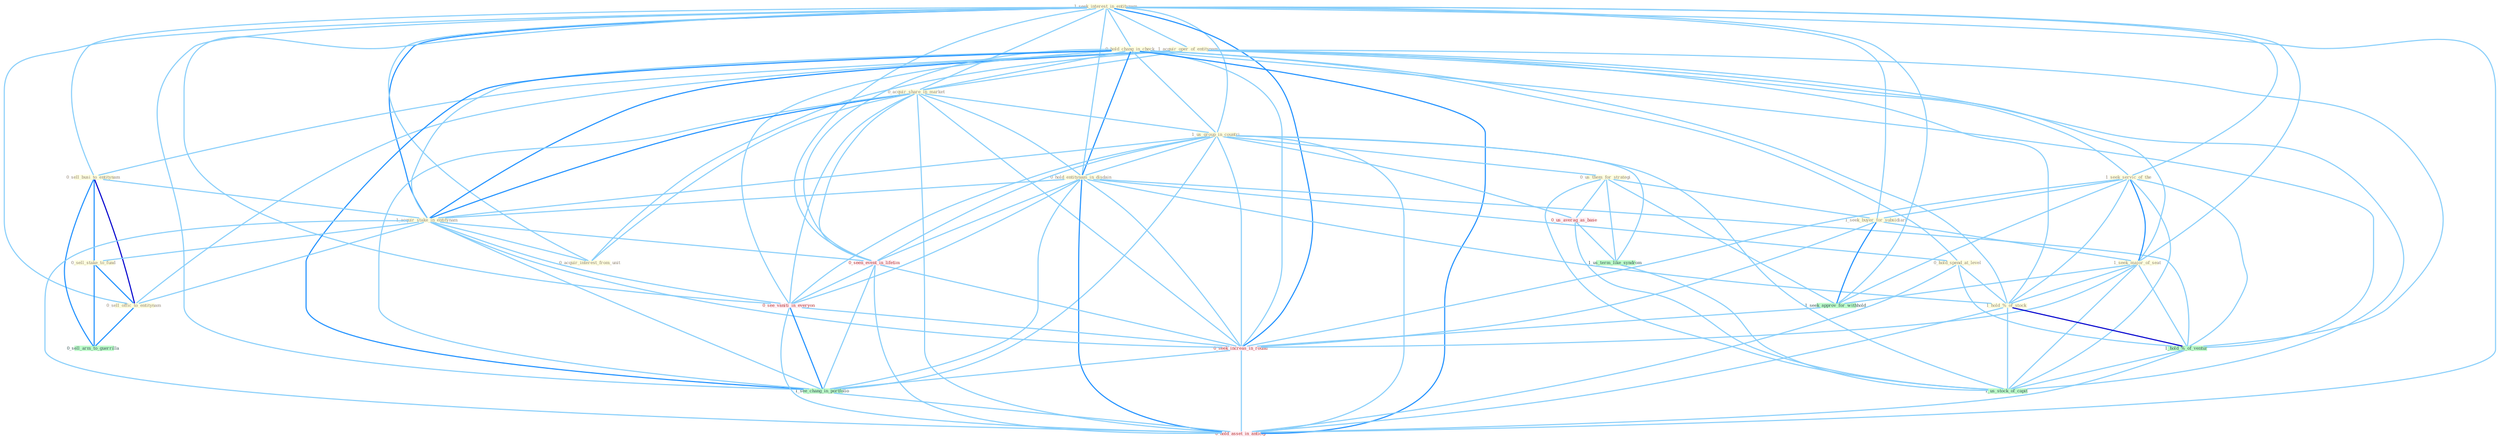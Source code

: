 Graph G{ 
    node
    [shape=polygon,style=filled,width=.5,height=.06,color="#BDFCC9",fixedsize=true,fontsize=4,
    fontcolor="#2f4f4f"];
    {node
    [color="#ffffe0", fontcolor="#8b7d6b"] "1_seek_interest_in_entitynam " "1_acquir_oper_of_entitynam " "0_hold_chang_in_check " "0_acquir_share_in_market " "1_us_group_in_countri " "0_sell_busi_to_entitynam " "0_hold_entitynam_in_disdain " "1_acquir_stake_in_entitynam " "0_us_them_for_strategi " "1_seek_servic_of_the " "1_seek_buyer_for_subsidiari " "1_seek_major_of_seat " "0_sell_stake_to_fund " "0_acquir_interest_from_unit " "0_hold_spend_at_level " "1_hold_%_of_stock " "0_sell_offic_to_entitynam "}
{node [color="#fff0f5", fontcolor="#b22222"] "0_seen_event_in_lifetim " "0_us_averag_as_base " "0_see_vaniti_in_everyon " "0_seek_increas_in_round " "0_hold_asset_in_anticip "}
edge [color="#B0E2FF"];

	"1_seek_interest_in_entitynam " -- "1_acquir_oper_of_entitynam " [w="1", color="#87cefa" ];
	"1_seek_interest_in_entitynam " -- "0_hold_chang_in_check " [w="1", color="#87cefa" ];
	"1_seek_interest_in_entitynam " -- "0_acquir_share_in_market " [w="1", color="#87cefa" ];
	"1_seek_interest_in_entitynam " -- "1_us_group_in_countri " [w="1", color="#87cefa" ];
	"1_seek_interest_in_entitynam " -- "0_sell_busi_to_entitynam " [w="1", color="#87cefa" ];
	"1_seek_interest_in_entitynam " -- "0_hold_entitynam_in_disdain " [w="1", color="#87cefa" ];
	"1_seek_interest_in_entitynam " -- "1_acquir_stake_in_entitynam " [w="2", color="#1e90ff" , len=0.8];
	"1_seek_interest_in_entitynam " -- "1_seek_servic_of_the " [w="1", color="#87cefa" ];
	"1_seek_interest_in_entitynam " -- "1_seek_buyer_for_subsidiari " [w="1", color="#87cefa" ];
	"1_seek_interest_in_entitynam " -- "1_seek_major_of_seat " [w="1", color="#87cefa" ];
	"1_seek_interest_in_entitynam " -- "0_acquir_interest_from_unit " [w="1", color="#87cefa" ];
	"1_seek_interest_in_entitynam " -- "0_sell_offic_to_entitynam " [w="1", color="#87cefa" ];
	"1_seek_interest_in_entitynam " -- "0_seen_event_in_lifetim " [w="1", color="#87cefa" ];
	"1_seek_interest_in_entitynam " -- "1_seek_approv_for_withhold " [w="1", color="#87cefa" ];
	"1_seek_interest_in_entitynam " -- "0_see_vaniti_in_everyon " [w="1", color="#87cefa" ];
	"1_seek_interest_in_entitynam " -- "0_seek_increas_in_round " [w="2", color="#1e90ff" , len=0.8];
	"1_seek_interest_in_entitynam " -- "1_see_chang_in_portfolio " [w="1", color="#87cefa" ];
	"1_seek_interest_in_entitynam " -- "0_hold_asset_in_anticip " [w="1", color="#87cefa" ];
	"1_acquir_oper_of_entitynam " -- "0_acquir_share_in_market " [w="1", color="#87cefa" ];
	"1_acquir_oper_of_entitynam " -- "0_sell_busi_to_entitynam " [w="1", color="#87cefa" ];
	"1_acquir_oper_of_entitynam " -- "1_acquir_stake_in_entitynam " [w="2", color="#1e90ff" , len=0.8];
	"1_acquir_oper_of_entitynam " -- "1_seek_servic_of_the " [w="1", color="#87cefa" ];
	"1_acquir_oper_of_entitynam " -- "1_seek_major_of_seat " [w="1", color="#87cefa" ];
	"1_acquir_oper_of_entitynam " -- "0_acquir_interest_from_unit " [w="1", color="#87cefa" ];
	"1_acquir_oper_of_entitynam " -- "1_hold_%_of_stock " [w="1", color="#87cefa" ];
	"1_acquir_oper_of_entitynam " -- "0_sell_offic_to_entitynam " [w="1", color="#87cefa" ];
	"1_acquir_oper_of_entitynam " -- "1_hold_%_of_ventur " [w="1", color="#87cefa" ];
	"1_acquir_oper_of_entitynam " -- "1_us_stock_of_capit " [w="1", color="#87cefa" ];
	"0_hold_chang_in_check " -- "0_acquir_share_in_market " [w="1", color="#87cefa" ];
	"0_hold_chang_in_check " -- "1_us_group_in_countri " [w="1", color="#87cefa" ];
	"0_hold_chang_in_check " -- "0_hold_entitynam_in_disdain " [w="2", color="#1e90ff" , len=0.8];
	"0_hold_chang_in_check " -- "1_acquir_stake_in_entitynam " [w="1", color="#87cefa" ];
	"0_hold_chang_in_check " -- "0_hold_spend_at_level " [w="1", color="#87cefa" ];
	"0_hold_chang_in_check " -- "1_hold_%_of_stock " [w="1", color="#87cefa" ];
	"0_hold_chang_in_check " -- "0_seen_event_in_lifetim " [w="1", color="#87cefa" ];
	"0_hold_chang_in_check " -- "1_hold_%_of_ventur " [w="1", color="#87cefa" ];
	"0_hold_chang_in_check " -- "0_see_vaniti_in_everyon " [w="1", color="#87cefa" ];
	"0_hold_chang_in_check " -- "0_seek_increas_in_round " [w="1", color="#87cefa" ];
	"0_hold_chang_in_check " -- "1_see_chang_in_portfolio " [w="2", color="#1e90ff" , len=0.8];
	"0_hold_chang_in_check " -- "0_hold_asset_in_anticip " [w="2", color="#1e90ff" , len=0.8];
	"0_acquir_share_in_market " -- "1_us_group_in_countri " [w="1", color="#87cefa" ];
	"0_acquir_share_in_market " -- "0_hold_entitynam_in_disdain " [w="1", color="#87cefa" ];
	"0_acquir_share_in_market " -- "1_acquir_stake_in_entitynam " [w="2", color="#1e90ff" , len=0.8];
	"0_acquir_share_in_market " -- "0_acquir_interest_from_unit " [w="1", color="#87cefa" ];
	"0_acquir_share_in_market " -- "0_seen_event_in_lifetim " [w="1", color="#87cefa" ];
	"0_acquir_share_in_market " -- "0_see_vaniti_in_everyon " [w="1", color="#87cefa" ];
	"0_acquir_share_in_market " -- "0_seek_increas_in_round " [w="1", color="#87cefa" ];
	"0_acquir_share_in_market " -- "1_see_chang_in_portfolio " [w="1", color="#87cefa" ];
	"0_acquir_share_in_market " -- "0_hold_asset_in_anticip " [w="1", color="#87cefa" ];
	"1_us_group_in_countri " -- "0_hold_entitynam_in_disdain " [w="1", color="#87cefa" ];
	"1_us_group_in_countri " -- "1_acquir_stake_in_entitynam " [w="1", color="#87cefa" ];
	"1_us_group_in_countri " -- "0_us_them_for_strategi " [w="1", color="#87cefa" ];
	"1_us_group_in_countri " -- "0_seen_event_in_lifetim " [w="1", color="#87cefa" ];
	"1_us_group_in_countri " -- "0_us_averag_as_base " [w="1", color="#87cefa" ];
	"1_us_group_in_countri " -- "1_us_term_like_syndrom " [w="1", color="#87cefa" ];
	"1_us_group_in_countri " -- "0_see_vaniti_in_everyon " [w="1", color="#87cefa" ];
	"1_us_group_in_countri " -- "0_seek_increas_in_round " [w="1", color="#87cefa" ];
	"1_us_group_in_countri " -- "1_us_stock_of_capit " [w="1", color="#87cefa" ];
	"1_us_group_in_countri " -- "1_see_chang_in_portfolio " [w="1", color="#87cefa" ];
	"1_us_group_in_countri " -- "0_hold_asset_in_anticip " [w="1", color="#87cefa" ];
	"0_sell_busi_to_entitynam " -- "1_acquir_stake_in_entitynam " [w="1", color="#87cefa" ];
	"0_sell_busi_to_entitynam " -- "0_sell_stake_to_fund " [w="2", color="#1e90ff" , len=0.8];
	"0_sell_busi_to_entitynam " -- "0_sell_offic_to_entitynam " [w="3", color="#0000cd" , len=0.6];
	"0_sell_busi_to_entitynam " -- "0_sell_arm_to_guerrilla " [w="2", color="#1e90ff" , len=0.8];
	"0_hold_entitynam_in_disdain " -- "1_acquir_stake_in_entitynam " [w="1", color="#87cefa" ];
	"0_hold_entitynam_in_disdain " -- "0_hold_spend_at_level " [w="1", color="#87cefa" ];
	"0_hold_entitynam_in_disdain " -- "1_hold_%_of_stock " [w="1", color="#87cefa" ];
	"0_hold_entitynam_in_disdain " -- "0_seen_event_in_lifetim " [w="1", color="#87cefa" ];
	"0_hold_entitynam_in_disdain " -- "1_hold_%_of_ventur " [w="1", color="#87cefa" ];
	"0_hold_entitynam_in_disdain " -- "0_see_vaniti_in_everyon " [w="1", color="#87cefa" ];
	"0_hold_entitynam_in_disdain " -- "0_seek_increas_in_round " [w="1", color="#87cefa" ];
	"0_hold_entitynam_in_disdain " -- "1_see_chang_in_portfolio " [w="1", color="#87cefa" ];
	"0_hold_entitynam_in_disdain " -- "0_hold_asset_in_anticip " [w="2", color="#1e90ff" , len=0.8];
	"1_acquir_stake_in_entitynam " -- "0_sell_stake_to_fund " [w="1", color="#87cefa" ];
	"1_acquir_stake_in_entitynam " -- "0_acquir_interest_from_unit " [w="1", color="#87cefa" ];
	"1_acquir_stake_in_entitynam " -- "0_sell_offic_to_entitynam " [w="1", color="#87cefa" ];
	"1_acquir_stake_in_entitynam " -- "0_seen_event_in_lifetim " [w="1", color="#87cefa" ];
	"1_acquir_stake_in_entitynam " -- "0_see_vaniti_in_everyon " [w="1", color="#87cefa" ];
	"1_acquir_stake_in_entitynam " -- "0_seek_increas_in_round " [w="1", color="#87cefa" ];
	"1_acquir_stake_in_entitynam " -- "1_see_chang_in_portfolio " [w="1", color="#87cefa" ];
	"1_acquir_stake_in_entitynam " -- "0_hold_asset_in_anticip " [w="1", color="#87cefa" ];
	"0_us_them_for_strategi " -- "1_seek_buyer_for_subsidiari " [w="1", color="#87cefa" ];
	"0_us_them_for_strategi " -- "0_us_averag_as_base " [w="1", color="#87cefa" ];
	"0_us_them_for_strategi " -- "1_us_term_like_syndrom " [w="1", color="#87cefa" ];
	"0_us_them_for_strategi " -- "1_seek_approv_for_withhold " [w="1", color="#87cefa" ];
	"0_us_them_for_strategi " -- "1_us_stock_of_capit " [w="1", color="#87cefa" ];
	"1_seek_servic_of_the " -- "1_seek_buyer_for_subsidiari " [w="1", color="#87cefa" ];
	"1_seek_servic_of_the " -- "1_seek_major_of_seat " [w="2", color="#1e90ff" , len=0.8];
	"1_seek_servic_of_the " -- "1_hold_%_of_stock " [w="1", color="#87cefa" ];
	"1_seek_servic_of_the " -- "1_seek_approv_for_withhold " [w="1", color="#87cefa" ];
	"1_seek_servic_of_the " -- "1_hold_%_of_ventur " [w="1", color="#87cefa" ];
	"1_seek_servic_of_the " -- "0_seek_increas_in_round " [w="1", color="#87cefa" ];
	"1_seek_servic_of_the " -- "1_us_stock_of_capit " [w="1", color="#87cefa" ];
	"1_seek_buyer_for_subsidiari " -- "1_seek_major_of_seat " [w="1", color="#87cefa" ];
	"1_seek_buyer_for_subsidiari " -- "1_seek_approv_for_withhold " [w="2", color="#1e90ff" , len=0.8];
	"1_seek_buyer_for_subsidiari " -- "0_seek_increas_in_round " [w="1", color="#87cefa" ];
	"1_seek_major_of_seat " -- "1_hold_%_of_stock " [w="1", color="#87cefa" ];
	"1_seek_major_of_seat " -- "1_seek_approv_for_withhold " [w="1", color="#87cefa" ];
	"1_seek_major_of_seat " -- "1_hold_%_of_ventur " [w="1", color="#87cefa" ];
	"1_seek_major_of_seat " -- "0_seek_increas_in_round " [w="1", color="#87cefa" ];
	"1_seek_major_of_seat " -- "1_us_stock_of_capit " [w="1", color="#87cefa" ];
	"0_sell_stake_to_fund " -- "0_sell_offic_to_entitynam " [w="2", color="#1e90ff" , len=0.8];
	"0_sell_stake_to_fund " -- "0_sell_arm_to_guerrilla " [w="2", color="#1e90ff" , len=0.8];
	"0_hold_spend_at_level " -- "1_hold_%_of_stock " [w="1", color="#87cefa" ];
	"0_hold_spend_at_level " -- "1_hold_%_of_ventur " [w="1", color="#87cefa" ];
	"0_hold_spend_at_level " -- "0_hold_asset_in_anticip " [w="1", color="#87cefa" ];
	"1_hold_%_of_stock " -- "1_hold_%_of_ventur " [w="3", color="#0000cd" , len=0.6];
	"1_hold_%_of_stock " -- "1_us_stock_of_capit " [w="1", color="#87cefa" ];
	"1_hold_%_of_stock " -- "0_hold_asset_in_anticip " [w="1", color="#87cefa" ];
	"0_sell_offic_to_entitynam " -- "0_sell_arm_to_guerrilla " [w="2", color="#1e90ff" , len=0.8];
	"0_seen_event_in_lifetim " -- "0_see_vaniti_in_everyon " [w="1", color="#87cefa" ];
	"0_seen_event_in_lifetim " -- "0_seek_increas_in_round " [w="1", color="#87cefa" ];
	"0_seen_event_in_lifetim " -- "1_see_chang_in_portfolio " [w="1", color="#87cefa" ];
	"0_seen_event_in_lifetim " -- "0_hold_asset_in_anticip " [w="1", color="#87cefa" ];
	"0_us_averag_as_base " -- "1_us_term_like_syndrom " [w="1", color="#87cefa" ];
	"0_us_averag_as_base " -- "1_us_stock_of_capit " [w="1", color="#87cefa" ];
	"1_us_term_like_syndrom " -- "1_us_stock_of_capit " [w="1", color="#87cefa" ];
	"1_seek_approv_for_withhold " -- "0_seek_increas_in_round " [w="1", color="#87cefa" ];
	"1_hold_%_of_ventur " -- "1_us_stock_of_capit " [w="1", color="#87cefa" ];
	"1_hold_%_of_ventur " -- "0_hold_asset_in_anticip " [w="1", color="#87cefa" ];
	"0_see_vaniti_in_everyon " -- "0_seek_increas_in_round " [w="1", color="#87cefa" ];
	"0_see_vaniti_in_everyon " -- "1_see_chang_in_portfolio " [w="2", color="#1e90ff" , len=0.8];
	"0_see_vaniti_in_everyon " -- "0_hold_asset_in_anticip " [w="1", color="#87cefa" ];
	"0_seek_increas_in_round " -- "1_see_chang_in_portfolio " [w="1", color="#87cefa" ];
	"0_seek_increas_in_round " -- "0_hold_asset_in_anticip " [w="1", color="#87cefa" ];
	"1_see_chang_in_portfolio " -- "0_hold_asset_in_anticip " [w="1", color="#87cefa" ];
}